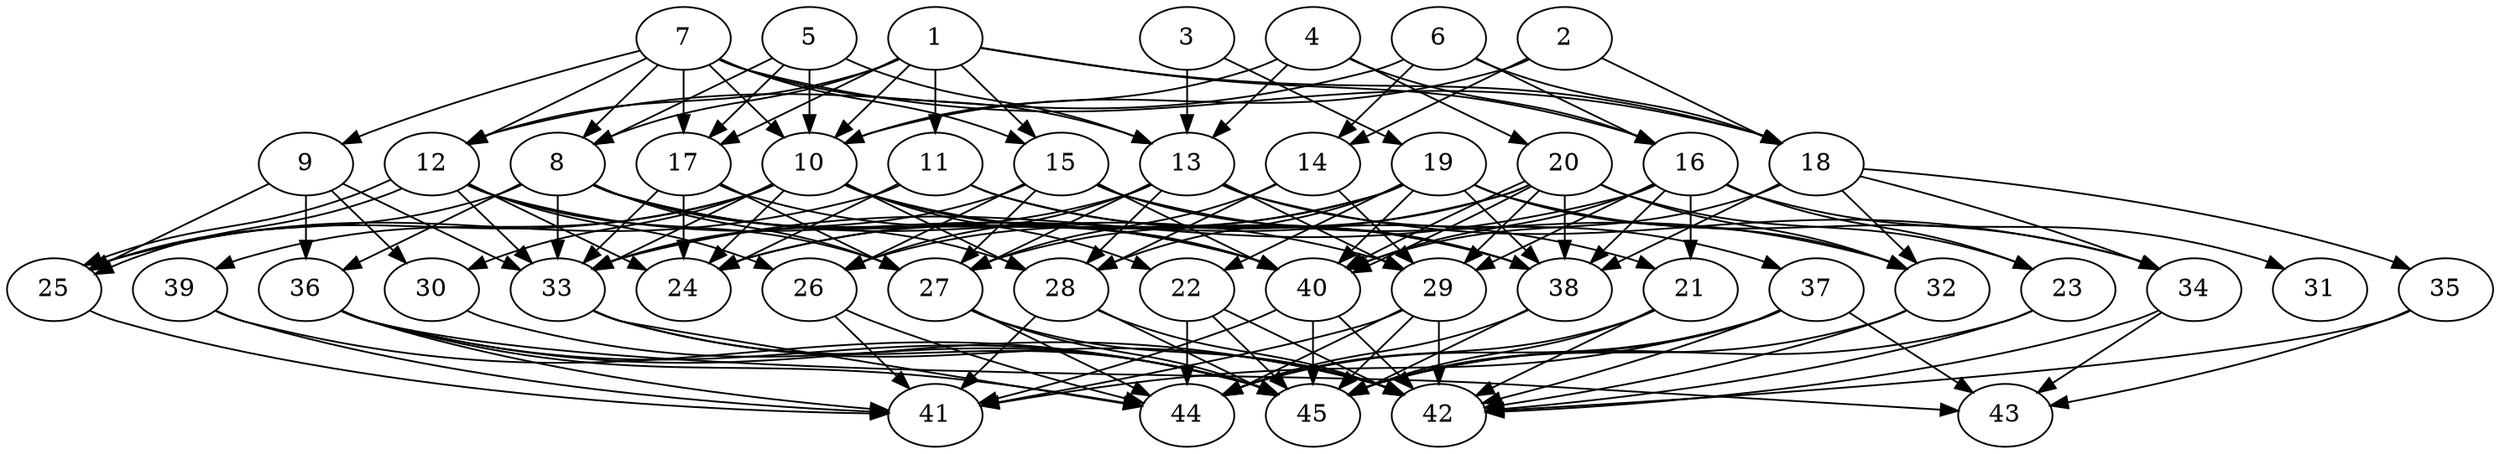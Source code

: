 // DAG automatically generated by daggen at Thu Oct  3 14:07:25 2019
// ./daggen --dot -n 45 --ccr 0.3 --fat 0.7 --regular 0.5 --density 0.7 --mindata 5242880 --maxdata 52428800 
digraph G {
  1 [size="151538347", alpha="0.10", expect_size="45461504"] 
  1 -> 8 [size ="45461504"]
  1 -> 10 [size ="45461504"]
  1 -> 11 [size ="45461504"]
  1 -> 12 [size ="45461504"]
  1 -> 15 [size ="45461504"]
  1 -> 16 [size ="45461504"]
  1 -> 17 [size ="45461504"]
  1 -> 18 [size ="45461504"]
  2 [size="131932160", alpha="0.19", expect_size="39579648"] 
  2 -> 10 [size ="39579648"]
  2 -> 14 [size ="39579648"]
  2 -> 18 [size ="39579648"]
  3 [size="28033707", alpha="0.16", expect_size="8410112"] 
  3 -> 13 [size ="8410112"]
  3 -> 19 [size ="8410112"]
  4 [size="87289173", alpha="0.07", expect_size="26186752"] 
  4 -> 10 [size ="26186752"]
  4 -> 13 [size ="26186752"]
  4 -> 16 [size ="26186752"]
  4 -> 20 [size ="26186752"]
  5 [size="30976000", alpha="0.17", expect_size="9292800"] 
  5 -> 8 [size ="9292800"]
  5 -> 10 [size ="9292800"]
  5 -> 13 [size ="9292800"]
  5 -> 17 [size ="9292800"]
  6 [size="142404267", alpha="0.15", expect_size="42721280"] 
  6 -> 12 [size ="42721280"]
  6 -> 14 [size ="42721280"]
  6 -> 16 [size ="42721280"]
  6 -> 18 [size ="42721280"]
  7 [size="23401813", alpha="0.04", expect_size="7020544"] 
  7 -> 8 [size ="7020544"]
  7 -> 9 [size ="7020544"]
  7 -> 10 [size ="7020544"]
  7 -> 12 [size ="7020544"]
  7 -> 13 [size ="7020544"]
  7 -> 15 [size ="7020544"]
  7 -> 17 [size ="7020544"]
  7 -> 18 [size ="7020544"]
  8 [size="136144213", alpha="0.02", expect_size="40843264"] 
  8 -> 25 [size ="40843264"]
  8 -> 27 [size ="40843264"]
  8 -> 28 [size ="40843264"]
  8 -> 29 [size ="40843264"]
  8 -> 33 [size ="40843264"]
  8 -> 36 [size ="40843264"]
  8 -> 40 [size ="40843264"]
  9 [size="123163307", alpha="0.01", expect_size="36948992"] 
  9 -> 25 [size ="36948992"]
  9 -> 30 [size ="36948992"]
  9 -> 33 [size ="36948992"]
  9 -> 36 [size ="36948992"]
  10 [size="127921493", alpha="0.01", expect_size="38376448"] 
  10 -> 22 [size ="38376448"]
  10 -> 24 [size ="38376448"]
  10 -> 25 [size ="38376448"]
  10 -> 28 [size ="38376448"]
  10 -> 30 [size ="38376448"]
  10 -> 33 [size ="38376448"]
  10 -> 38 [size ="38376448"]
  10 -> 39 [size ="38376448"]
  10 -> 40 [size ="38376448"]
  11 [size="53807787", alpha="0.04", expect_size="16142336"] 
  11 -> 21 [size ="16142336"]
  11 -> 24 [size ="16142336"]
  11 -> 25 [size ="16142336"]
  11 -> 38 [size ="16142336"]
  12 [size="129819307", alpha="0.04", expect_size="38945792"] 
  12 -> 24 [size ="38945792"]
  12 -> 25 [size ="38945792"]
  12 -> 25 [size ="38945792"]
  12 -> 26 [size ="38945792"]
  12 -> 27 [size ="38945792"]
  12 -> 33 [size ="38945792"]
  12 -> 40 [size ="38945792"]
  13 [size="120463360", alpha="0.12", expect_size="36139008"] 
  13 -> 26 [size ="36139008"]
  13 -> 27 [size ="36139008"]
  13 -> 28 [size ="36139008"]
  13 -> 29 [size ="36139008"]
  13 -> 33 [size ="36139008"]
  13 -> 34 [size ="36139008"]
  13 -> 37 [size ="36139008"]
  14 [size="85524480", alpha="0.12", expect_size="25657344"] 
  14 -> 27 [size ="25657344"]
  14 -> 28 [size ="25657344"]
  14 -> 29 [size ="25657344"]
  15 [size="136966827", alpha="0.12", expect_size="41090048"] 
  15 -> 26 [size ="41090048"]
  15 -> 27 [size ="41090048"]
  15 -> 32 [size ="41090048"]
  15 -> 33 [size ="41090048"]
  15 -> 38 [size ="41090048"]
  15 -> 40 [size ="41090048"]
  16 [size="112209920", alpha="0.06", expect_size="33662976"] 
  16 -> 21 [size ="33662976"]
  16 -> 23 [size ="33662976"]
  16 -> 29 [size ="33662976"]
  16 -> 31 [size ="33662976"]
  16 -> 33 [size ="33662976"]
  16 -> 38 [size ="33662976"]
  16 -> 40 [size ="33662976"]
  17 [size="76274347", alpha="0.10", expect_size="22882304"] 
  17 -> 24 [size ="22882304"]
  17 -> 27 [size ="22882304"]
  17 -> 33 [size ="22882304"]
  17 -> 40 [size ="22882304"]
  18 [size="104219307", alpha="0.12", expect_size="31265792"] 
  18 -> 32 [size ="31265792"]
  18 -> 34 [size ="31265792"]
  18 -> 35 [size ="31265792"]
  18 -> 38 [size ="31265792"]
  18 -> 40 [size ="31265792"]
  19 [size="119828480", alpha="0.15", expect_size="35948544"] 
  19 -> 22 [size ="35948544"]
  19 -> 24 [size ="35948544"]
  19 -> 26 [size ="35948544"]
  19 -> 28 [size ="35948544"]
  19 -> 32 [size ="35948544"]
  19 -> 34 [size ="35948544"]
  19 -> 38 [size ="35948544"]
  19 -> 40 [size ="35948544"]
  20 [size="125201067", alpha="0.07", expect_size="37560320"] 
  20 -> 23 [size ="37560320"]
  20 -> 24 [size ="37560320"]
  20 -> 27 [size ="37560320"]
  20 -> 29 [size ="37560320"]
  20 -> 32 [size ="37560320"]
  20 -> 38 [size ="37560320"]
  20 -> 40 [size ="37560320"]
  20 -> 40 [size ="37560320"]
  21 [size="130283520", alpha="0.16", expect_size="39085056"] 
  21 -> 42 [size ="39085056"]
  21 -> 44 [size ="39085056"]
  21 -> 45 [size ="39085056"]
  22 [size="159109120", alpha="0.19", expect_size="47732736"] 
  22 -> 42 [size ="47732736"]
  22 -> 44 [size ="47732736"]
  22 -> 45 [size ="47732736"]
  23 [size="36044800", alpha="0.04", expect_size="10813440"] 
  23 -> 42 [size ="10813440"]
  23 -> 45 [size ="10813440"]
  24 [size="128327680", alpha="0.18", expect_size="38498304"] 
  25 [size="65747627", alpha="0.14", expect_size="19724288"] 
  25 -> 41 [size ="19724288"]
  26 [size="160064853", alpha="0.05", expect_size="48019456"] 
  26 -> 41 [size ="48019456"]
  26 -> 44 [size ="48019456"]
  27 [size="51647147", alpha="0.18", expect_size="15494144"] 
  27 -> 42 [size ="15494144"]
  27 -> 44 [size ="15494144"]
  27 -> 45 [size ="15494144"]
  28 [size="126832640", alpha="0.05", expect_size="38049792"] 
  28 -> 41 [size ="38049792"]
  28 -> 42 [size ="38049792"]
  28 -> 45 [size ="38049792"]
  29 [size="65549653", alpha="0.06", expect_size="19664896"] 
  29 -> 41 [size ="19664896"]
  29 -> 42 [size ="19664896"]
  29 -> 44 [size ="19664896"]
  29 -> 45 [size ="19664896"]
  30 [size="22876160", alpha="0.01", expect_size="6862848"] 
  30 -> 45 [size ="6862848"]
  31 [size="75106987", alpha="0.00", expect_size="22532096"] 
  32 [size="41738240", alpha="0.14", expect_size="12521472"] 
  32 -> 42 [size ="12521472"]
  32 -> 45 [size ="12521472"]
  33 [size="37222400", alpha="0.01", expect_size="11166720"] 
  33 -> 42 [size ="11166720"]
  33 -> 44 [size ="11166720"]
  33 -> 45 [size ="11166720"]
  34 [size="72120320", alpha="0.16", expect_size="21636096"] 
  34 -> 42 [size ="21636096"]
  34 -> 43 [size ="21636096"]
  35 [size="58961920", alpha="0.07", expect_size="17688576"] 
  35 -> 42 [size ="17688576"]
  35 -> 43 [size ="17688576"]
  36 [size="168533333", alpha="0.09", expect_size="50560000"] 
  36 -> 41 [size ="50560000"]
  36 -> 42 [size ="50560000"]
  36 -> 43 [size ="50560000"]
  36 -> 44 [size ="50560000"]
  36 -> 45 [size ="50560000"]
  37 [size="53906773", alpha="0.20", expect_size="16172032"] 
  37 -> 41 [size ="16172032"]
  37 -> 42 [size ="16172032"]
  37 -> 43 [size ="16172032"]
  37 -> 44 [size ="16172032"]
  37 -> 45 [size ="16172032"]
  38 [size="35580587", alpha="0.01", expect_size="10674176"] 
  38 -> 44 [size ="10674176"]
  38 -> 45 [size ="10674176"]
  39 [size="74936320", alpha="0.15", expect_size="22480896"] 
  39 -> 41 [size ="22480896"]
  39 -> 45 [size ="22480896"]
  40 [size="120378027", alpha="0.03", expect_size="36113408"] 
  40 -> 41 [size ="36113408"]
  40 -> 42 [size ="36113408"]
  40 -> 45 [size ="36113408"]
  41 [size="125061120", alpha="0.05", expect_size="37518336"] 
  42 [size="125323947", alpha="0.06", expect_size="37597184"] 
  43 [size="76223147", alpha="0.08", expect_size="22866944"] 
  44 [size="80745813", alpha="0.05", expect_size="24223744"] 
  45 [size="49653760", alpha="0.08", expect_size="14896128"] 
}
